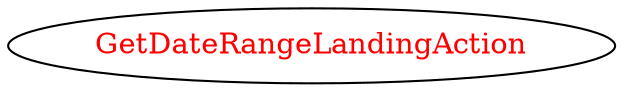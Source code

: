 digraph dependencyGraph {
 concentrate=true;
 ranksep="2.0";
 rankdir="LR"; 
 splines="ortho";
"GetDateRangeLandingAction" [fontcolor="red"];
}
